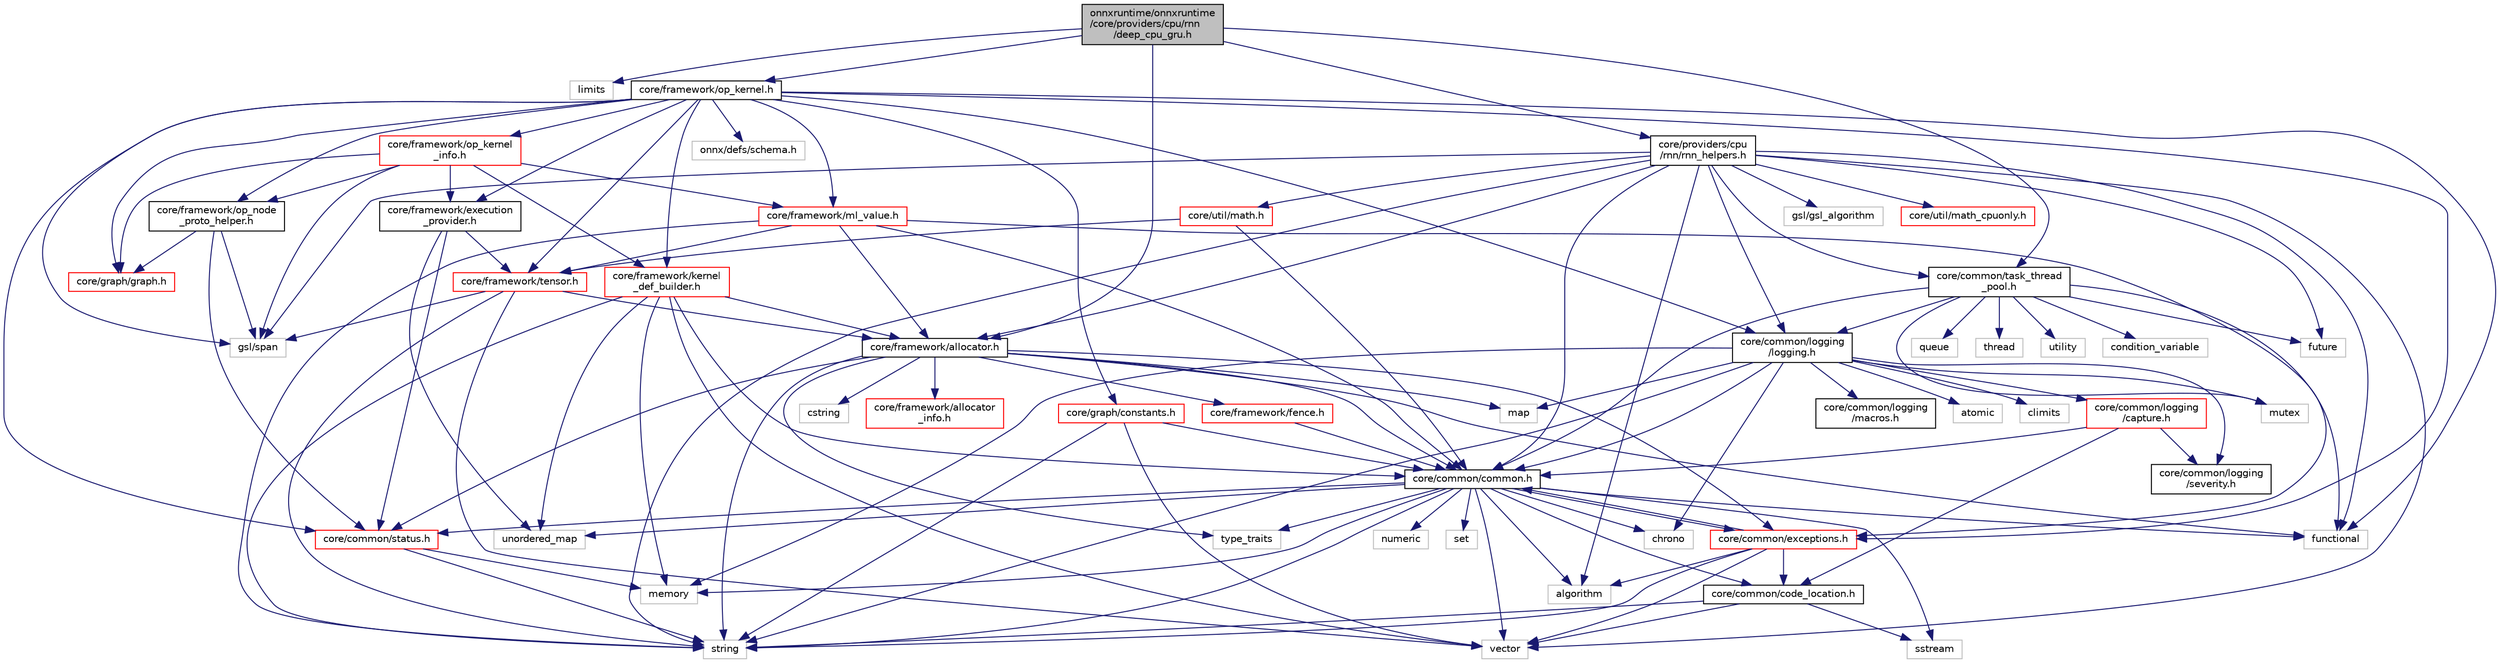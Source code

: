 digraph "onnxruntime/onnxruntime/core/providers/cpu/rnn/deep_cpu_gru.h"
{
  edge [fontname="Helvetica",fontsize="10",labelfontname="Helvetica",labelfontsize="10"];
  node [fontname="Helvetica",fontsize="10",shape=record];
  Node0 [label="onnxruntime/onnxruntime\l/core/providers/cpu/rnn\l/deep_cpu_gru.h",height=0.2,width=0.4,color="black", fillcolor="grey75", style="filled", fontcolor="black"];
  Node0 -> Node1 [color="midnightblue",fontsize="10",style="solid"];
  Node1 [label="limits",height=0.2,width=0.4,color="grey75", fillcolor="white", style="filled"];
  Node0 -> Node2 [color="midnightblue",fontsize="10",style="solid"];
  Node2 [label="core/common/task_thread\l_pool.h",height=0.2,width=0.4,color="black", fillcolor="white", style="filled",URL="$task__thread__pool_8h.html"];
  Node2 -> Node3 [color="midnightblue",fontsize="10",style="solid"];
  Node3 [label="condition_variable",height=0.2,width=0.4,color="grey75", fillcolor="white", style="filled"];
  Node2 -> Node4 [color="midnightblue",fontsize="10",style="solid"];
  Node4 [label="functional",height=0.2,width=0.4,color="grey75", fillcolor="white", style="filled"];
  Node2 -> Node5 [color="midnightblue",fontsize="10",style="solid"];
  Node5 [label="future",height=0.2,width=0.4,color="grey75", fillcolor="white", style="filled"];
  Node2 -> Node6 [color="midnightblue",fontsize="10",style="solid"];
  Node6 [label="mutex",height=0.2,width=0.4,color="grey75", fillcolor="white", style="filled"];
  Node2 -> Node7 [color="midnightblue",fontsize="10",style="solid"];
  Node7 [label="queue",height=0.2,width=0.4,color="grey75", fillcolor="white", style="filled"];
  Node2 -> Node8 [color="midnightblue",fontsize="10",style="solid"];
  Node8 [label="thread",height=0.2,width=0.4,color="grey75", fillcolor="white", style="filled"];
  Node2 -> Node9 [color="midnightblue",fontsize="10",style="solid"];
  Node9 [label="utility",height=0.2,width=0.4,color="grey75", fillcolor="white", style="filled"];
  Node2 -> Node10 [color="midnightblue",fontsize="10",style="solid"];
  Node10 [label="core/common/common.h",height=0.2,width=0.4,color="black", fillcolor="white", style="filled",URL="$include_2onnxruntime_2core_2common_2common_8h.html"];
  Node10 -> Node11 [color="midnightblue",fontsize="10",style="solid"];
  Node11 [label="algorithm",height=0.2,width=0.4,color="grey75", fillcolor="white", style="filled"];
  Node10 -> Node4 [color="midnightblue",fontsize="10",style="solid"];
  Node10 -> Node12 [color="midnightblue",fontsize="10",style="solid"];
  Node12 [label="memory",height=0.2,width=0.4,color="grey75", fillcolor="white", style="filled"];
  Node10 -> Node13 [color="midnightblue",fontsize="10",style="solid"];
  Node13 [label="numeric",height=0.2,width=0.4,color="grey75", fillcolor="white", style="filled"];
  Node10 -> Node14 [color="midnightblue",fontsize="10",style="solid"];
  Node14 [label="set",height=0.2,width=0.4,color="grey75", fillcolor="white", style="filled"];
  Node10 -> Node15 [color="midnightblue",fontsize="10",style="solid"];
  Node15 [label="sstream",height=0.2,width=0.4,color="grey75", fillcolor="white", style="filled"];
  Node10 -> Node16 [color="midnightblue",fontsize="10",style="solid"];
  Node16 [label="string",height=0.2,width=0.4,color="grey75", fillcolor="white", style="filled"];
  Node10 -> Node17 [color="midnightblue",fontsize="10",style="solid"];
  Node17 [label="type_traits",height=0.2,width=0.4,color="grey75", fillcolor="white", style="filled"];
  Node10 -> Node18 [color="midnightblue",fontsize="10",style="solid"];
  Node18 [label="unordered_map",height=0.2,width=0.4,color="grey75", fillcolor="white", style="filled"];
  Node10 -> Node19 [color="midnightblue",fontsize="10",style="solid"];
  Node19 [label="vector",height=0.2,width=0.4,color="grey75", fillcolor="white", style="filled"];
  Node10 -> Node20 [color="midnightblue",fontsize="10",style="solid"];
  Node20 [label="chrono",height=0.2,width=0.4,color="grey75", fillcolor="white", style="filled"];
  Node10 -> Node21 [color="midnightblue",fontsize="10",style="solid"];
  Node21 [label="core/common/code_location.h",height=0.2,width=0.4,color="black", fillcolor="white", style="filled",URL="$code__location_8h.html"];
  Node21 -> Node15 [color="midnightblue",fontsize="10",style="solid"];
  Node21 -> Node16 [color="midnightblue",fontsize="10",style="solid"];
  Node21 -> Node19 [color="midnightblue",fontsize="10",style="solid"];
  Node10 -> Node22 [color="midnightblue",fontsize="10",style="solid"];
  Node22 [label="core/common/exceptions.h",height=0.2,width=0.4,color="red", fillcolor="white", style="filled",URL="$exceptions_8h.html"];
  Node22 -> Node11 [color="midnightblue",fontsize="10",style="solid"];
  Node22 -> Node16 [color="midnightblue",fontsize="10",style="solid"];
  Node22 -> Node19 [color="midnightblue",fontsize="10",style="solid"];
  Node22 -> Node10 [color="midnightblue",fontsize="10",style="solid"];
  Node22 -> Node21 [color="midnightblue",fontsize="10",style="solid"];
  Node10 -> Node26 [color="midnightblue",fontsize="10",style="solid"];
  Node26 [label="core/common/status.h",height=0.2,width=0.4,color="red", fillcolor="white", style="filled",URL="$status_8h.html"];
  Node26 -> Node12 [color="midnightblue",fontsize="10",style="solid"];
  Node26 -> Node16 [color="midnightblue",fontsize="10",style="solid"];
  Node2 -> Node29 [color="midnightblue",fontsize="10",style="solid"];
  Node29 [label="core/common/logging\l/logging.h",height=0.2,width=0.4,color="black", fillcolor="white", style="filled",URL="$logging_8h.html"];
  Node29 -> Node30 [color="midnightblue",fontsize="10",style="solid"];
  Node30 [label="atomic",height=0.2,width=0.4,color="grey75", fillcolor="white", style="filled"];
  Node29 -> Node20 [color="midnightblue",fontsize="10",style="solid"];
  Node29 -> Node31 [color="midnightblue",fontsize="10",style="solid"];
  Node31 [label="climits",height=0.2,width=0.4,color="grey75", fillcolor="white", style="filled"];
  Node29 -> Node32 [color="midnightblue",fontsize="10",style="solid"];
  Node32 [label="map",height=0.2,width=0.4,color="grey75", fillcolor="white", style="filled"];
  Node29 -> Node12 [color="midnightblue",fontsize="10",style="solid"];
  Node29 -> Node6 [color="midnightblue",fontsize="10",style="solid"];
  Node29 -> Node16 [color="midnightblue",fontsize="10",style="solid"];
  Node29 -> Node10 [color="midnightblue",fontsize="10",style="solid"];
  Node29 -> Node33 [color="midnightblue",fontsize="10",style="solid"];
  Node33 [label="core/common/logging\l/capture.h",height=0.2,width=0.4,color="red", fillcolor="white", style="filled",URL="$capture_8h.html"];
  Node33 -> Node10 [color="midnightblue",fontsize="10",style="solid"];
  Node33 -> Node21 [color="midnightblue",fontsize="10",style="solid"];
  Node33 -> Node35 [color="midnightblue",fontsize="10",style="solid"];
  Node35 [label="core/common/logging\l/severity.h",height=0.2,width=0.4,color="black", fillcolor="white", style="filled",URL="$severity_8h.html"];
  Node29 -> Node35 [color="midnightblue",fontsize="10",style="solid"];
  Node29 -> Node36 [color="midnightblue",fontsize="10",style="solid"];
  Node36 [label="core/common/logging\l/macros.h",height=0.2,width=0.4,color="black", fillcolor="white", style="filled",URL="$macros_8h.html"];
  Node0 -> Node37 [color="midnightblue",fontsize="10",style="solid"];
  Node37 [label="core/framework/allocator.h",height=0.2,width=0.4,color="black", fillcolor="white", style="filled",URL="$framework_2allocator_8h.html"];
  Node37 -> Node4 [color="midnightblue",fontsize="10",style="solid"];
  Node37 -> Node32 [color="midnightblue",fontsize="10",style="solid"];
  Node37 -> Node16 [color="midnightblue",fontsize="10",style="solid"];
  Node37 -> Node38 [color="midnightblue",fontsize="10",style="solid"];
  Node38 [label="cstring",height=0.2,width=0.4,color="grey75", fillcolor="white", style="filled"];
  Node37 -> Node17 [color="midnightblue",fontsize="10",style="solid"];
  Node37 -> Node10 [color="midnightblue",fontsize="10",style="solid"];
  Node37 -> Node22 [color="midnightblue",fontsize="10",style="solid"];
  Node37 -> Node26 [color="midnightblue",fontsize="10",style="solid"];
  Node37 -> Node39 [color="midnightblue",fontsize="10",style="solid"];
  Node39 [label="core/framework/fence.h",height=0.2,width=0.4,color="red", fillcolor="white", style="filled",URL="$fence_8h.html"];
  Node39 -> Node10 [color="midnightblue",fontsize="10",style="solid"];
  Node37 -> Node41 [color="midnightblue",fontsize="10",style="solid"];
  Node41 [label="core/framework/allocator\l_info.h",height=0.2,width=0.4,color="red", fillcolor="white", style="filled",URL="$allocator__info_8h.html"];
  Node0 -> Node47 [color="midnightblue",fontsize="10",style="solid"];
  Node47 [label="core/framework/op_kernel.h",height=0.2,width=0.4,color="black", fillcolor="white", style="filled",URL="$op__kernel_8h.html"];
  Node47 -> Node4 [color="midnightblue",fontsize="10",style="solid"];
  Node47 -> Node22 [color="midnightblue",fontsize="10",style="solid"];
  Node47 -> Node29 [color="midnightblue",fontsize="10",style="solid"];
  Node47 -> Node26 [color="midnightblue",fontsize="10",style="solid"];
  Node47 -> Node48 [color="midnightblue",fontsize="10",style="solid"];
  Node48 [label="core/framework/execution\l_provider.h",height=0.2,width=0.4,color="black", fillcolor="white", style="filled",URL="$execution__provider_8h.html"];
  Node48 -> Node18 [color="midnightblue",fontsize="10",style="solid"];
  Node48 -> Node26 [color="midnightblue",fontsize="10",style="solid"];
  Node48 -> Node49 [color="midnightblue",fontsize="10",style="solid"];
  Node49 [label="core/framework/tensor.h",height=0.2,width=0.4,color="red", fillcolor="white", style="filled",URL="$tensor_8h.html"];
  Node49 -> Node16 [color="midnightblue",fontsize="10",style="solid"];
  Node49 -> Node19 [color="midnightblue",fontsize="10",style="solid"];
  Node49 -> Node51 [color="midnightblue",fontsize="10",style="solid"];
  Node51 [label="gsl/span",height=0.2,width=0.4,color="grey75", fillcolor="white", style="filled"];
  Node49 -> Node37 [color="midnightblue",fontsize="10",style="solid"];
  Node47 -> Node56 [color="midnightblue",fontsize="10",style="solid"];
  Node56 [label="core/framework/kernel\l_def_builder.h",height=0.2,width=0.4,color="red", fillcolor="white", style="filled",URL="$kernel__def__builder_8h.html"];
  Node56 -> Node12 [color="midnightblue",fontsize="10",style="solid"];
  Node56 -> Node16 [color="midnightblue",fontsize="10",style="solid"];
  Node56 -> Node18 [color="midnightblue",fontsize="10",style="solid"];
  Node56 -> Node19 [color="midnightblue",fontsize="10",style="solid"];
  Node56 -> Node10 [color="midnightblue",fontsize="10",style="solid"];
  Node56 -> Node37 [color="midnightblue",fontsize="10",style="solid"];
  Node47 -> Node58 [color="midnightblue",fontsize="10",style="solid"];
  Node58 [label="core/framework/ml_value.h",height=0.2,width=0.4,color="red", fillcolor="white", style="filled",URL="$ml__value_8h.html"];
  Node58 -> Node16 [color="midnightblue",fontsize="10",style="solid"];
  Node58 -> Node10 [color="midnightblue",fontsize="10",style="solid"];
  Node58 -> Node22 [color="midnightblue",fontsize="10",style="solid"];
  Node58 -> Node37 [color="midnightblue",fontsize="10",style="solid"];
  Node58 -> Node49 [color="midnightblue",fontsize="10",style="solid"];
  Node47 -> Node59 [color="midnightblue",fontsize="10",style="solid"];
  Node59 [label="core/framework/op_kernel\l_info.h",height=0.2,width=0.4,color="red", fillcolor="white", style="filled",URL="$op__kernel__info_8h.html"];
  Node59 -> Node48 [color="midnightblue",fontsize="10",style="solid"];
  Node59 -> Node56 [color="midnightblue",fontsize="10",style="solid"];
  Node59 -> Node58 [color="midnightblue",fontsize="10",style="solid"];
  Node59 -> Node60 [color="midnightblue",fontsize="10",style="solid"];
  Node60 [label="core/framework/op_node\l_proto_helper.h",height=0.2,width=0.4,color="black", fillcolor="white", style="filled",URL="$op__node__proto__helper_8h.html"];
  Node60 -> Node26 [color="midnightblue",fontsize="10",style="solid"];
  Node60 -> Node61 [color="midnightblue",fontsize="10",style="solid"];
  Node61 [label="core/graph/graph.h",height=0.2,width=0.4,color="red", fillcolor="white", style="filled",URL="$graph_8h.html"];
  Node60 -> Node51 [color="midnightblue",fontsize="10",style="solid"];
  Node59 -> Node61 [color="midnightblue",fontsize="10",style="solid"];
  Node59 -> Node51 [color="midnightblue",fontsize="10",style="solid"];
  Node47 -> Node60 [color="midnightblue",fontsize="10",style="solid"];
  Node47 -> Node49 [color="midnightblue",fontsize="10",style="solid"];
  Node47 -> Node65 [color="midnightblue",fontsize="10",style="solid"];
  Node65 [label="core/graph/constants.h",height=0.2,width=0.4,color="red", fillcolor="white", style="filled",URL="$constants_8h.html"];
  Node65 -> Node16 [color="midnightblue",fontsize="10",style="solid"];
  Node65 -> Node19 [color="midnightblue",fontsize="10",style="solid"];
  Node65 -> Node10 [color="midnightblue",fontsize="10",style="solid"];
  Node47 -> Node61 [color="midnightblue",fontsize="10",style="solid"];
  Node47 -> Node51 [color="midnightblue",fontsize="10",style="solid"];
  Node47 -> Node69 [color="midnightblue",fontsize="10",style="solid"];
  Node69 [label="onnx/defs/schema.h",height=0.2,width=0.4,color="grey75", fillcolor="white", style="filled"];
  Node0 -> Node74 [color="midnightblue",fontsize="10",style="solid"];
  Node74 [label="core/providers/cpu\l/rnn/rnn_helpers.h",height=0.2,width=0.4,color="black", fillcolor="white", style="filled",URL="$rnn__helpers_8h.html"];
  Node74 -> Node11 [color="midnightblue",fontsize="10",style="solid"];
  Node74 -> Node4 [color="midnightblue",fontsize="10",style="solid"];
  Node74 -> Node5 [color="midnightblue",fontsize="10",style="solid"];
  Node74 -> Node16 [color="midnightblue",fontsize="10",style="solid"];
  Node74 -> Node19 [color="midnightblue",fontsize="10",style="solid"];
  Node74 -> Node51 [color="midnightblue",fontsize="10",style="solid"];
  Node74 -> Node75 [color="midnightblue",fontsize="10",style="solid"];
  Node75 [label="gsl/gsl_algorithm",height=0.2,width=0.4,color="grey75", fillcolor="white", style="filled"];
  Node74 -> Node10 [color="midnightblue",fontsize="10",style="solid"];
  Node74 -> Node2 [color="midnightblue",fontsize="10",style="solid"];
  Node74 -> Node29 [color="midnightblue",fontsize="10",style="solid"];
  Node74 -> Node37 [color="midnightblue",fontsize="10",style="solid"];
  Node74 -> Node76 [color="midnightblue",fontsize="10",style="solid"];
  Node76 [label="core/util/math.h",height=0.2,width=0.4,color="red", fillcolor="white", style="filled",URL="$math_8h.html"];
  Node76 -> Node10 [color="midnightblue",fontsize="10",style="solid"];
  Node76 -> Node49 [color="midnightblue",fontsize="10",style="solid"];
  Node74 -> Node78 [color="midnightblue",fontsize="10",style="solid"];
  Node78 [label="core/util/math_cpuonly.h",height=0.2,width=0.4,color="red", fillcolor="white", style="filled",URL="$math__cpuonly_8h.html"];
}
